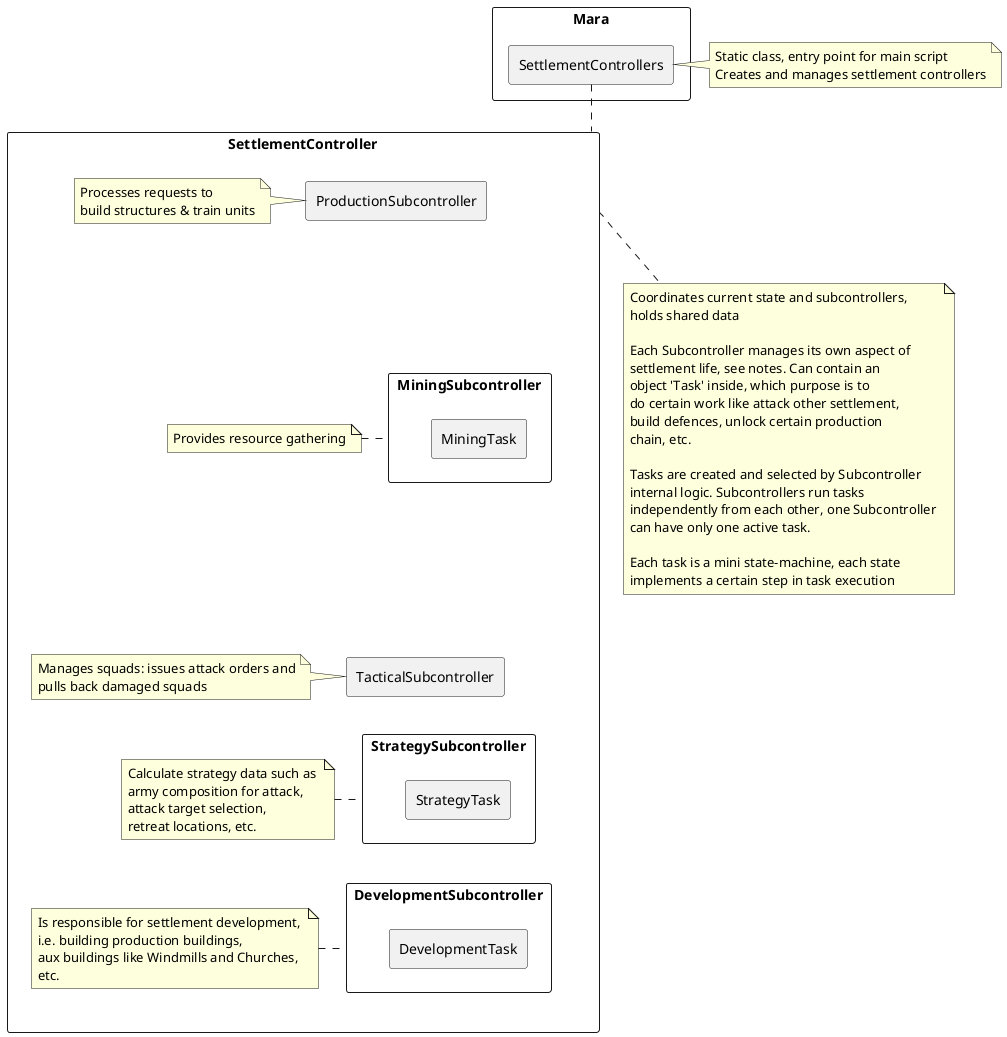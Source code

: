 @startuml architecture

skinparam ComponentStyle rectangle

component Mara {
    component SettlementControllers
}

note right
Static class, entry point for main script
Creates and manages settlement controllers
end note

component SettlementController {
    component ProductionSubcontroller

    note left of ProductionSubcontroller
    Processes requests to 
    build structures & train units
    end note

    component MiningSubcontroller{
        component MiningTask
    }

    note left of MiningSubcontroller
    Provides resource gathering
    end note

    component TacticalSubcontroller
    
    note left of TacticalSubcontroller
    Manages squads: issues attack orders and
    pulls back damaged squads
    end note

    component StrategySubcontroller{
        component StrategyTask
    }

    note left of StrategySubcontroller
    Calculate strategy data such as 
    army composition for attack,
    attack target selection, 
    retreat locations, etc.
    end note

    component DevelopmentSubcontroller {
        component DevelopmentTask
    }

    note left of DevelopmentSubcontroller
    Is responsible for settlement development, 
    i.e. building production buildings,
    aux buildings like Windmills and Churches,
    etc.
    end note

    ProductionSubcontroller -[hidden]down-> MiningSubcontroller
    MiningSubcontroller -[hidden]down-> TacticalSubcontroller
    TacticalSubcontroller -[hidden]down-> StrategySubcontroller
    StrategySubcontroller -[hidden]down-> DevelopmentSubcontroller
}

note bottom of SettlementController
Coordinates current state and subcontrollers,
holds shared data

Each Subcontroller manages its own aspect of
settlement life, see notes. Can contain an
object 'Task' inside, which purpose is to
do certain work like attack other settlement,
build defences, unlock certain production
chain, etc.

Tasks are created and selected by Subcontroller
internal logic. Subcontrollers run tasks 
independently from each other, one Subcontroller 
can have only one active task.

Each task is a mini state-machine, each state
implements a certain step in task execution
end note

SettlementControllers .down. SettlementController

@enduml
